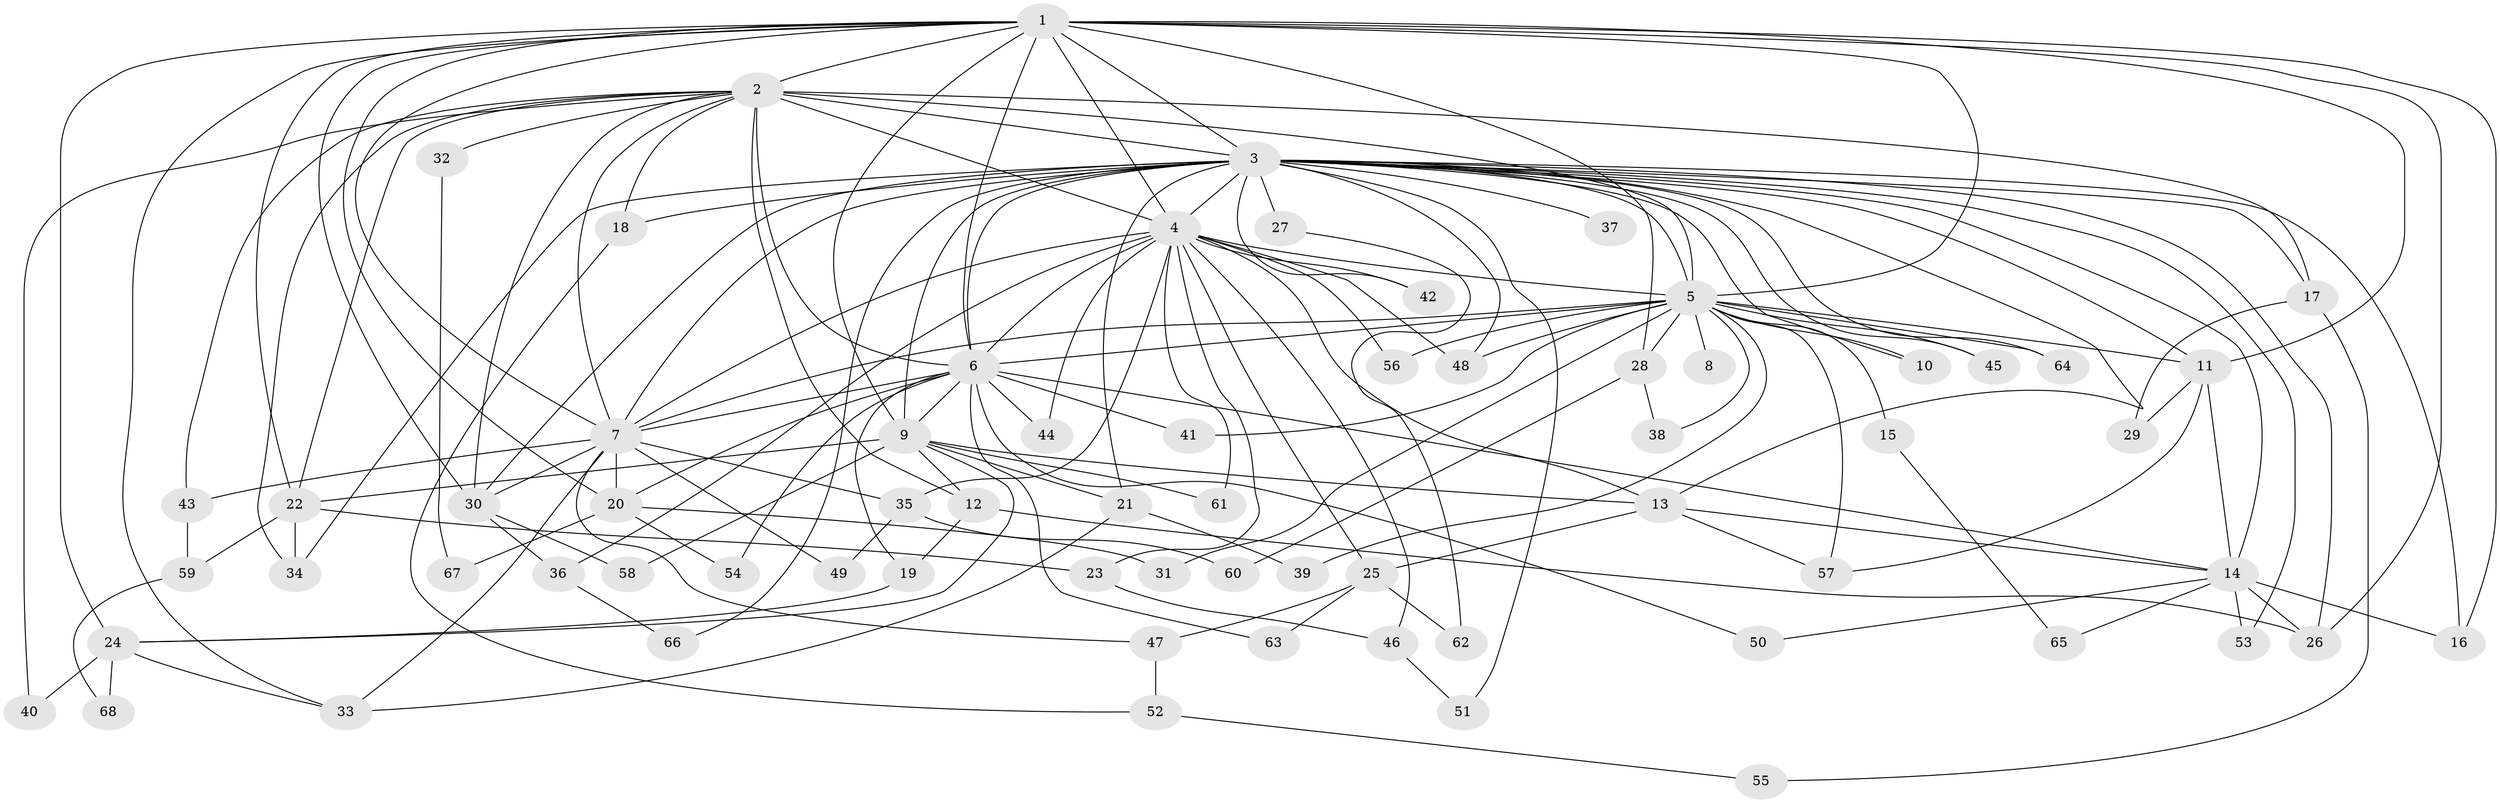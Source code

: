 // original degree distribution, {23: 0.00909090909090909, 16: 0.00909090909090909, 17: 0.00909090909090909, 15: 0.01818181818181818, 27: 0.00909090909090909, 31: 0.00909090909090909, 20: 0.01818181818181818, 18: 0.00909090909090909, 2: 0.5, 7: 0.01818181818181818, 4: 0.06363636363636363, 8: 0.00909090909090909, 3: 0.24545454545454545, 9: 0.00909090909090909, 6: 0.02727272727272727, 5: 0.03636363636363636}
// Generated by graph-tools (version 1.1) at 2025/49/03/04/25 22:49:32]
// undirected, 68 vertices, 156 edges
graph export_dot {
  node [color=gray90,style=filled];
  1;
  2;
  3;
  4;
  5;
  6;
  7;
  8;
  9;
  10;
  11;
  12;
  13;
  14;
  15;
  16;
  17;
  18;
  19;
  20;
  21;
  22;
  23;
  24;
  25;
  26;
  27;
  28;
  29;
  30;
  31;
  32;
  33;
  34;
  35;
  36;
  37;
  38;
  39;
  40;
  41;
  42;
  43;
  44;
  45;
  46;
  47;
  48;
  49;
  50;
  51;
  52;
  53;
  54;
  55;
  56;
  57;
  58;
  59;
  60;
  61;
  62;
  63;
  64;
  65;
  66;
  67;
  68;
  1 -- 2 [weight=2.0];
  1 -- 3 [weight=2.0];
  1 -- 4 [weight=2.0];
  1 -- 5 [weight=1.0];
  1 -- 6 [weight=1.0];
  1 -- 7 [weight=1.0];
  1 -- 9 [weight=2.0];
  1 -- 11 [weight=2.0];
  1 -- 16 [weight=1.0];
  1 -- 20 [weight=1.0];
  1 -- 22 [weight=1.0];
  1 -- 24 [weight=2.0];
  1 -- 26 [weight=2.0];
  1 -- 28 [weight=2.0];
  1 -- 30 [weight=1.0];
  1 -- 33 [weight=1.0];
  2 -- 3 [weight=4.0];
  2 -- 4 [weight=4.0];
  2 -- 5 [weight=2.0];
  2 -- 6 [weight=2.0];
  2 -- 7 [weight=2.0];
  2 -- 12 [weight=1.0];
  2 -- 17 [weight=1.0];
  2 -- 18 [weight=1.0];
  2 -- 22 [weight=2.0];
  2 -- 30 [weight=1.0];
  2 -- 32 [weight=1.0];
  2 -- 34 [weight=1.0];
  2 -- 40 [weight=1.0];
  2 -- 43 [weight=1.0];
  3 -- 4 [weight=4.0];
  3 -- 5 [weight=2.0];
  3 -- 6 [weight=3.0];
  3 -- 7 [weight=2.0];
  3 -- 9 [weight=1.0];
  3 -- 10 [weight=1.0];
  3 -- 11 [weight=1.0];
  3 -- 13 [weight=1.0];
  3 -- 14 [weight=2.0];
  3 -- 16 [weight=1.0];
  3 -- 17 [weight=1.0];
  3 -- 18 [weight=1.0];
  3 -- 21 [weight=1.0];
  3 -- 26 [weight=1.0];
  3 -- 27 [weight=4.0];
  3 -- 30 [weight=1.0];
  3 -- 34 [weight=1.0];
  3 -- 37 [weight=3.0];
  3 -- 42 [weight=1.0];
  3 -- 45 [weight=1.0];
  3 -- 48 [weight=1.0];
  3 -- 51 [weight=1.0];
  3 -- 53 [weight=1.0];
  3 -- 64 [weight=1.0];
  3 -- 66 [weight=1.0];
  4 -- 5 [weight=3.0];
  4 -- 6 [weight=2.0];
  4 -- 7 [weight=3.0];
  4 -- 13 [weight=2.0];
  4 -- 23 [weight=1.0];
  4 -- 25 [weight=2.0];
  4 -- 35 [weight=1.0];
  4 -- 36 [weight=1.0];
  4 -- 42 [weight=1.0];
  4 -- 44 [weight=1.0];
  4 -- 46 [weight=1.0];
  4 -- 48 [weight=1.0];
  4 -- 56 [weight=1.0];
  4 -- 61 [weight=1.0];
  5 -- 6 [weight=2.0];
  5 -- 7 [weight=1.0];
  5 -- 8 [weight=1.0];
  5 -- 10 [weight=1.0];
  5 -- 11 [weight=1.0];
  5 -- 15 [weight=1.0];
  5 -- 28 [weight=1.0];
  5 -- 31 [weight=1.0];
  5 -- 38 [weight=1.0];
  5 -- 39 [weight=1.0];
  5 -- 41 [weight=2.0];
  5 -- 45 [weight=1.0];
  5 -- 48 [weight=1.0];
  5 -- 56 [weight=1.0];
  5 -- 57 [weight=1.0];
  5 -- 64 [weight=1.0];
  6 -- 7 [weight=1.0];
  6 -- 9 [weight=1.0];
  6 -- 14 [weight=1.0];
  6 -- 19 [weight=1.0];
  6 -- 20 [weight=1.0];
  6 -- 41 [weight=1.0];
  6 -- 44 [weight=1.0];
  6 -- 50 [weight=1.0];
  6 -- 54 [weight=1.0];
  6 -- 63 [weight=1.0];
  7 -- 20 [weight=1.0];
  7 -- 30 [weight=2.0];
  7 -- 33 [weight=1.0];
  7 -- 35 [weight=1.0];
  7 -- 43 [weight=1.0];
  7 -- 47 [weight=1.0];
  7 -- 49 [weight=1.0];
  9 -- 12 [weight=1.0];
  9 -- 13 [weight=1.0];
  9 -- 21 [weight=1.0];
  9 -- 22 [weight=1.0];
  9 -- 24 [weight=1.0];
  9 -- 58 [weight=1.0];
  9 -- 61 [weight=1.0];
  11 -- 14 [weight=1.0];
  11 -- 29 [weight=1.0];
  11 -- 57 [weight=1.0];
  12 -- 19 [weight=1.0];
  12 -- 26 [weight=1.0];
  13 -- 14 [weight=1.0];
  13 -- 25 [weight=2.0];
  13 -- 57 [weight=1.0];
  14 -- 16 [weight=1.0];
  14 -- 26 [weight=1.0];
  14 -- 50 [weight=1.0];
  14 -- 53 [weight=1.0];
  14 -- 65 [weight=1.0];
  15 -- 65 [weight=1.0];
  17 -- 29 [weight=1.0];
  17 -- 55 [weight=1.0];
  18 -- 52 [weight=1.0];
  19 -- 24 [weight=1.0];
  20 -- 31 [weight=1.0];
  20 -- 54 [weight=1.0];
  20 -- 67 [weight=1.0];
  21 -- 33 [weight=1.0];
  21 -- 39 [weight=1.0];
  22 -- 23 [weight=1.0];
  22 -- 34 [weight=1.0];
  22 -- 59 [weight=1.0];
  23 -- 46 [weight=1.0];
  24 -- 33 [weight=1.0];
  24 -- 40 [weight=1.0];
  24 -- 68 [weight=1.0];
  25 -- 47 [weight=1.0];
  25 -- 62 [weight=1.0];
  25 -- 63 [weight=1.0];
  27 -- 62 [weight=1.0];
  28 -- 38 [weight=1.0];
  28 -- 60 [weight=1.0];
  30 -- 36 [weight=1.0];
  30 -- 58 [weight=1.0];
  32 -- 67 [weight=1.0];
  35 -- 49 [weight=1.0];
  35 -- 60 [weight=1.0];
  36 -- 66 [weight=1.0];
  43 -- 59 [weight=1.0];
  46 -- 51 [weight=1.0];
  47 -- 52 [weight=1.0];
  52 -- 55 [weight=1.0];
  59 -- 68 [weight=1.0];
}
